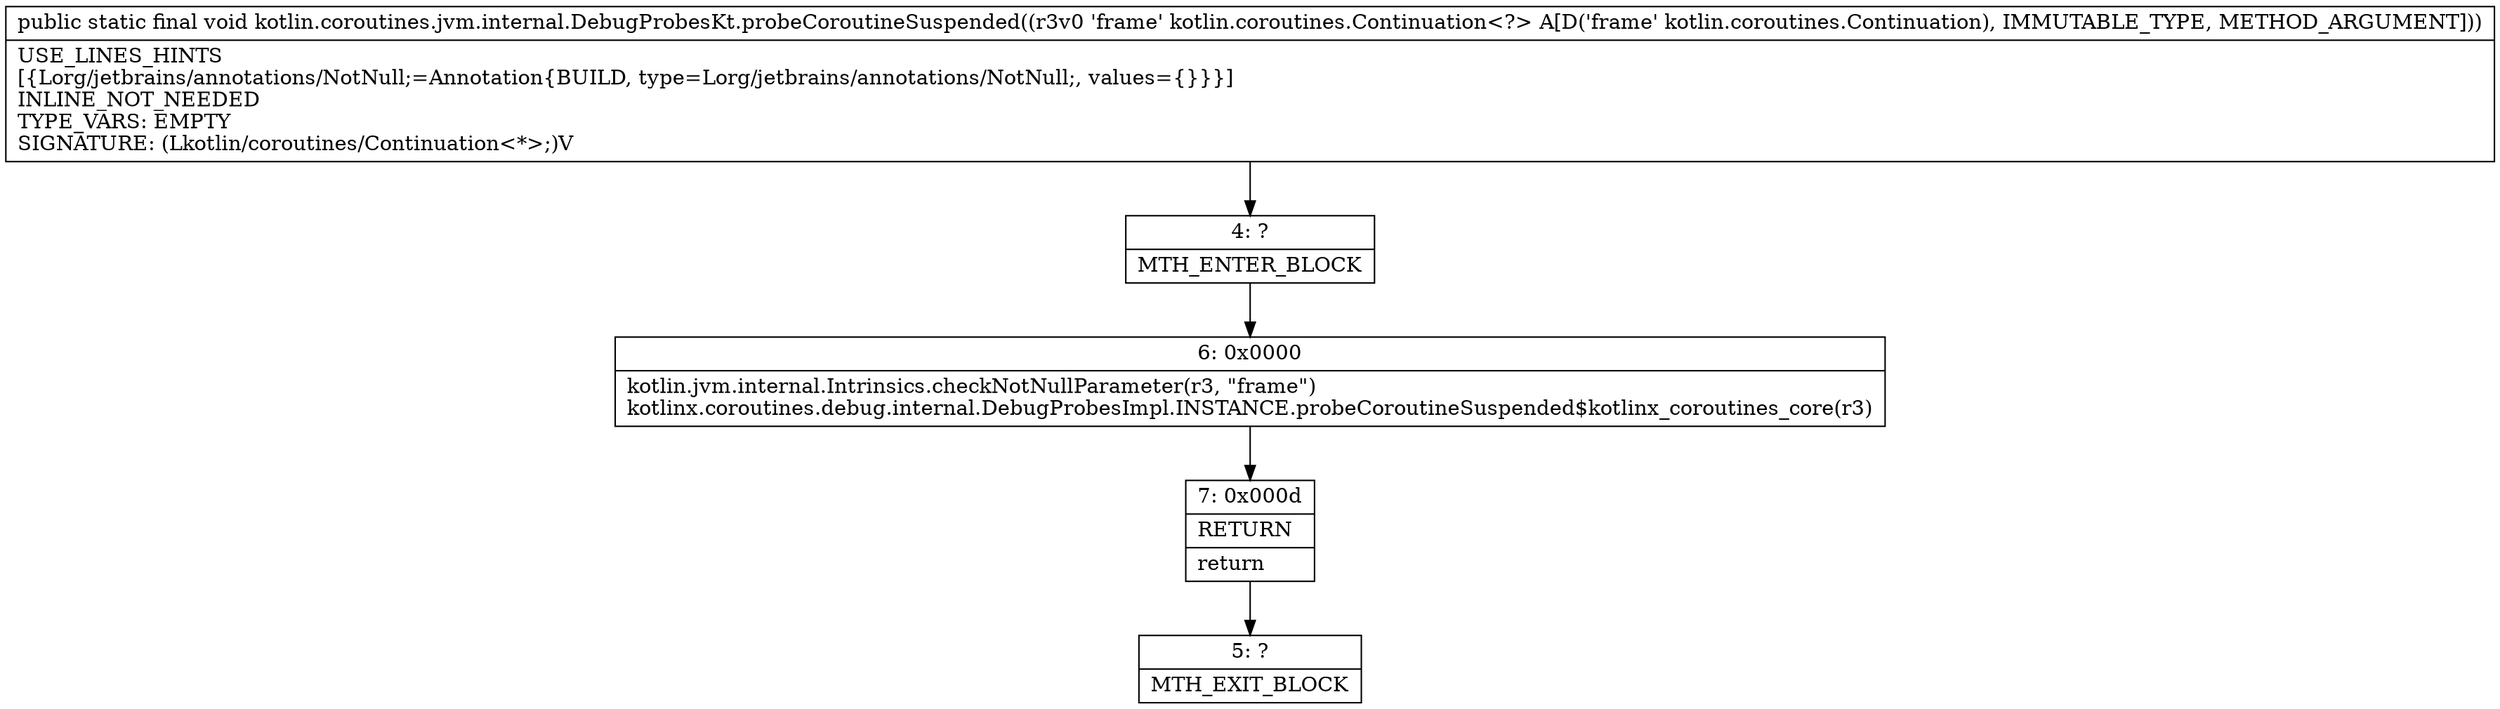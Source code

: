 digraph "CFG forkotlin.coroutines.jvm.internal.DebugProbesKt.probeCoroutineSuspended(Lkotlin\/coroutines\/Continuation;)V" {
Node_4 [shape=record,label="{4\:\ ?|MTH_ENTER_BLOCK\l}"];
Node_6 [shape=record,label="{6\:\ 0x0000|kotlin.jvm.internal.Intrinsics.checkNotNullParameter(r3, \"frame\")\lkotlinx.coroutines.debug.internal.DebugProbesImpl.INSTANCE.probeCoroutineSuspended$kotlinx_coroutines_core(r3)\l}"];
Node_7 [shape=record,label="{7\:\ 0x000d|RETURN\l|return\l}"];
Node_5 [shape=record,label="{5\:\ ?|MTH_EXIT_BLOCK\l}"];
MethodNode[shape=record,label="{public static final void kotlin.coroutines.jvm.internal.DebugProbesKt.probeCoroutineSuspended((r3v0 'frame' kotlin.coroutines.Continuation\<?\> A[D('frame' kotlin.coroutines.Continuation), IMMUTABLE_TYPE, METHOD_ARGUMENT]))  | USE_LINES_HINTS\l[\{Lorg\/jetbrains\/annotations\/NotNull;=Annotation\{BUILD, type=Lorg\/jetbrains\/annotations\/NotNull;, values=\{\}\}\}]\lINLINE_NOT_NEEDED\lTYPE_VARS: EMPTY\lSIGNATURE: (Lkotlin\/coroutines\/Continuation\<*\>;)V\l}"];
MethodNode -> Node_4;Node_4 -> Node_6;
Node_6 -> Node_7;
Node_7 -> Node_5;
}

